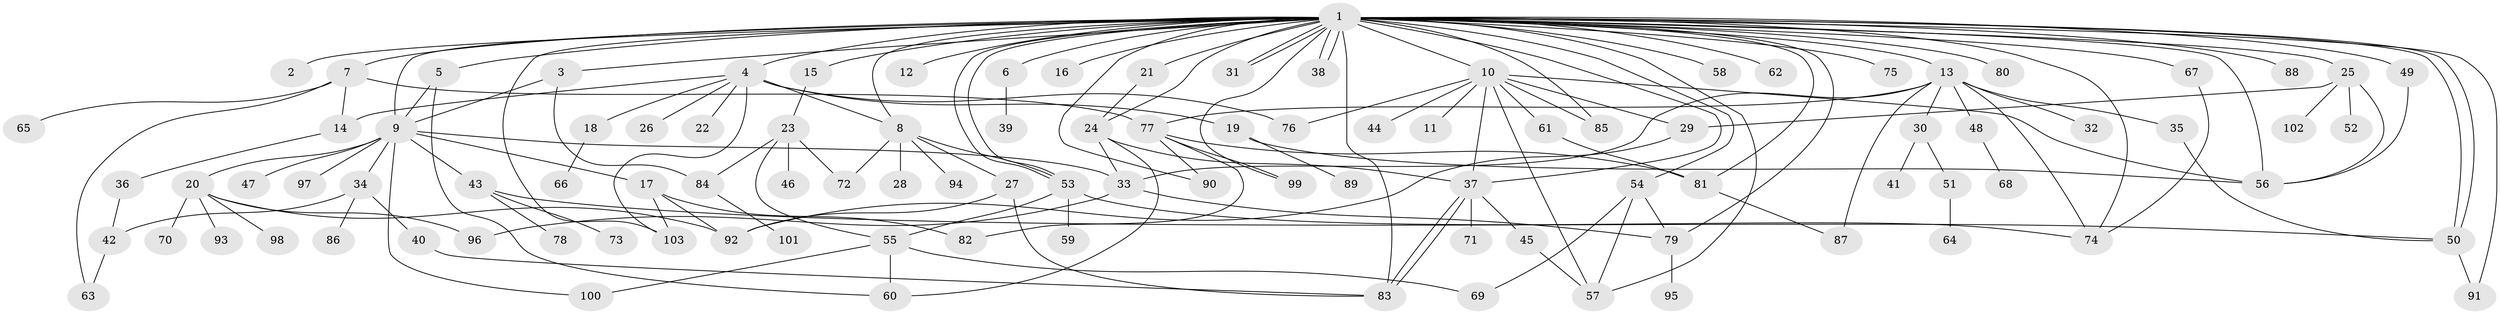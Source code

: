 // Generated by graph-tools (version 1.1) at 2025/49/03/09/25 03:49:47]
// undirected, 103 vertices, 160 edges
graph export_dot {
graph [start="1"]
  node [color=gray90,style=filled];
  1;
  2;
  3;
  4;
  5;
  6;
  7;
  8;
  9;
  10;
  11;
  12;
  13;
  14;
  15;
  16;
  17;
  18;
  19;
  20;
  21;
  22;
  23;
  24;
  25;
  26;
  27;
  28;
  29;
  30;
  31;
  32;
  33;
  34;
  35;
  36;
  37;
  38;
  39;
  40;
  41;
  42;
  43;
  44;
  45;
  46;
  47;
  48;
  49;
  50;
  51;
  52;
  53;
  54;
  55;
  56;
  57;
  58;
  59;
  60;
  61;
  62;
  63;
  64;
  65;
  66;
  67;
  68;
  69;
  70;
  71;
  72;
  73;
  74;
  75;
  76;
  77;
  78;
  79;
  80;
  81;
  82;
  83;
  84;
  85;
  86;
  87;
  88;
  89;
  90;
  91;
  92;
  93;
  94;
  95;
  96;
  97;
  98;
  99;
  100;
  101;
  102;
  103;
  1 -- 2;
  1 -- 3;
  1 -- 4;
  1 -- 5;
  1 -- 6;
  1 -- 7;
  1 -- 8;
  1 -- 9;
  1 -- 10;
  1 -- 12;
  1 -- 13;
  1 -- 15;
  1 -- 16;
  1 -- 21;
  1 -- 24;
  1 -- 25;
  1 -- 31;
  1 -- 31;
  1 -- 37;
  1 -- 38;
  1 -- 38;
  1 -- 49;
  1 -- 50;
  1 -- 50;
  1 -- 53;
  1 -- 53;
  1 -- 54;
  1 -- 56;
  1 -- 57;
  1 -- 58;
  1 -- 62;
  1 -- 67;
  1 -- 74;
  1 -- 75;
  1 -- 79;
  1 -- 80;
  1 -- 81;
  1 -- 83;
  1 -- 85;
  1 -- 88;
  1 -- 90;
  1 -- 91;
  1 -- 99;
  1 -- 103;
  3 -- 9;
  3 -- 84;
  4 -- 8;
  4 -- 14;
  4 -- 18;
  4 -- 19;
  4 -- 22;
  4 -- 26;
  4 -- 76;
  4 -- 103;
  5 -- 9;
  5 -- 60;
  6 -- 39;
  7 -- 14;
  7 -- 63;
  7 -- 65;
  7 -- 77;
  8 -- 27;
  8 -- 28;
  8 -- 53;
  8 -- 72;
  8 -- 94;
  9 -- 17;
  9 -- 20;
  9 -- 33;
  9 -- 34;
  9 -- 43;
  9 -- 47;
  9 -- 97;
  9 -- 100;
  10 -- 11;
  10 -- 29;
  10 -- 37;
  10 -- 44;
  10 -- 56;
  10 -- 57;
  10 -- 61;
  10 -- 76;
  10 -- 85;
  13 -- 30;
  13 -- 32;
  13 -- 33;
  13 -- 35;
  13 -- 48;
  13 -- 74;
  13 -- 77;
  13 -- 87;
  14 -- 36;
  15 -- 23;
  17 -- 82;
  17 -- 92;
  17 -- 103;
  18 -- 66;
  19 -- 56;
  19 -- 89;
  20 -- 70;
  20 -- 92;
  20 -- 93;
  20 -- 96;
  20 -- 98;
  21 -- 24;
  23 -- 46;
  23 -- 55;
  23 -- 72;
  23 -- 84;
  24 -- 33;
  24 -- 37;
  24 -- 60;
  25 -- 29;
  25 -- 52;
  25 -- 56;
  25 -- 102;
  27 -- 83;
  27 -- 92;
  29 -- 92;
  30 -- 41;
  30 -- 51;
  33 -- 79;
  33 -- 96;
  34 -- 40;
  34 -- 42;
  34 -- 86;
  35 -- 50;
  36 -- 42;
  37 -- 45;
  37 -- 71;
  37 -- 83;
  37 -- 83;
  40 -- 83;
  42 -- 63;
  43 -- 50;
  43 -- 73;
  43 -- 78;
  45 -- 57;
  48 -- 68;
  49 -- 56;
  50 -- 91;
  51 -- 64;
  53 -- 55;
  53 -- 59;
  53 -- 74;
  54 -- 57;
  54 -- 69;
  54 -- 79;
  55 -- 60;
  55 -- 69;
  55 -- 100;
  61 -- 81;
  67 -- 74;
  77 -- 81;
  77 -- 82;
  77 -- 90;
  77 -- 99;
  79 -- 95;
  81 -- 87;
  84 -- 101;
}
